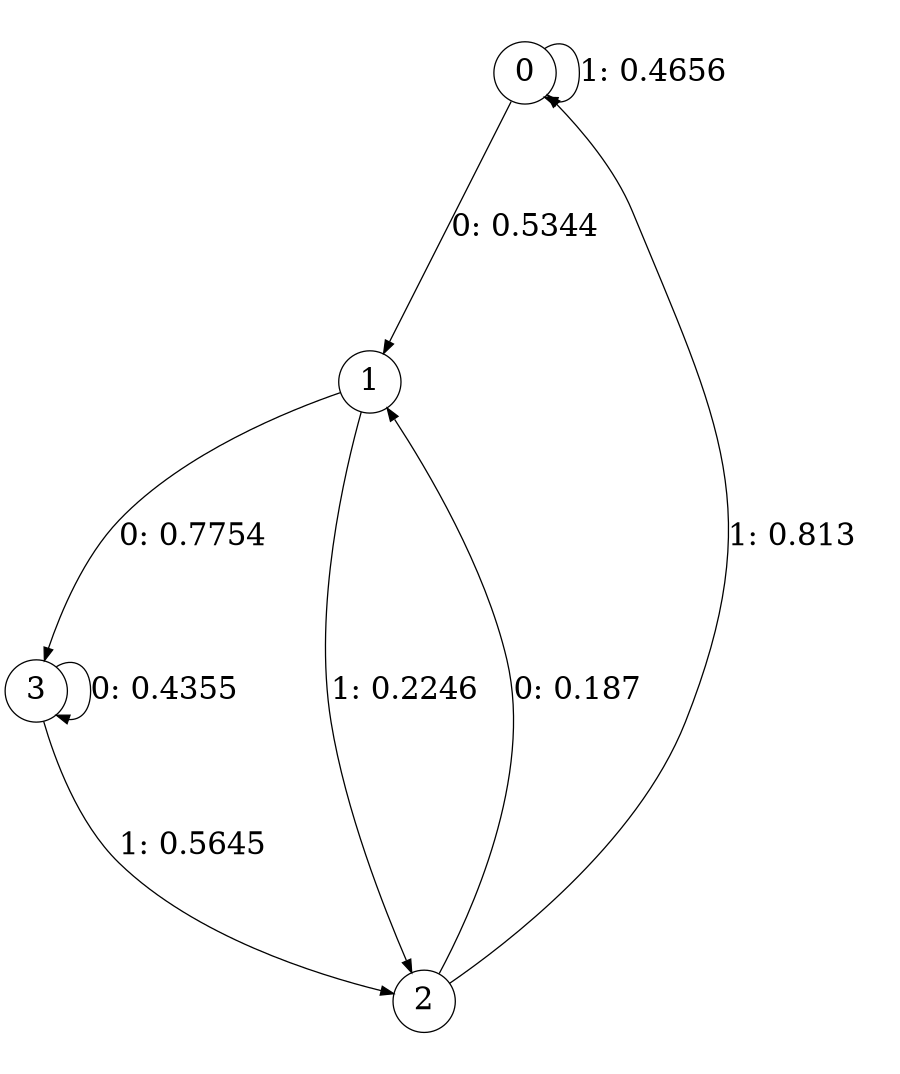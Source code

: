 digraph "ch6randomL2" {
size = "6,8.5";
ratio = "fill";
node [shape = circle];
node [fontsize = 24];
edge [fontsize = 24];
0 -> 1 [label = "0: 0.5344   "];
0 -> 0 [label = "1: 0.4656   "];
1 -> 3 [label = "0: 0.7754   "];
1 -> 2 [label = "1: 0.2246   "];
2 -> 1 [label = "0: 0.187    "];
2 -> 0 [label = "1: 0.813    "];
3 -> 3 [label = "0: 0.4355   "];
3 -> 2 [label = "1: 0.5645   "];
}